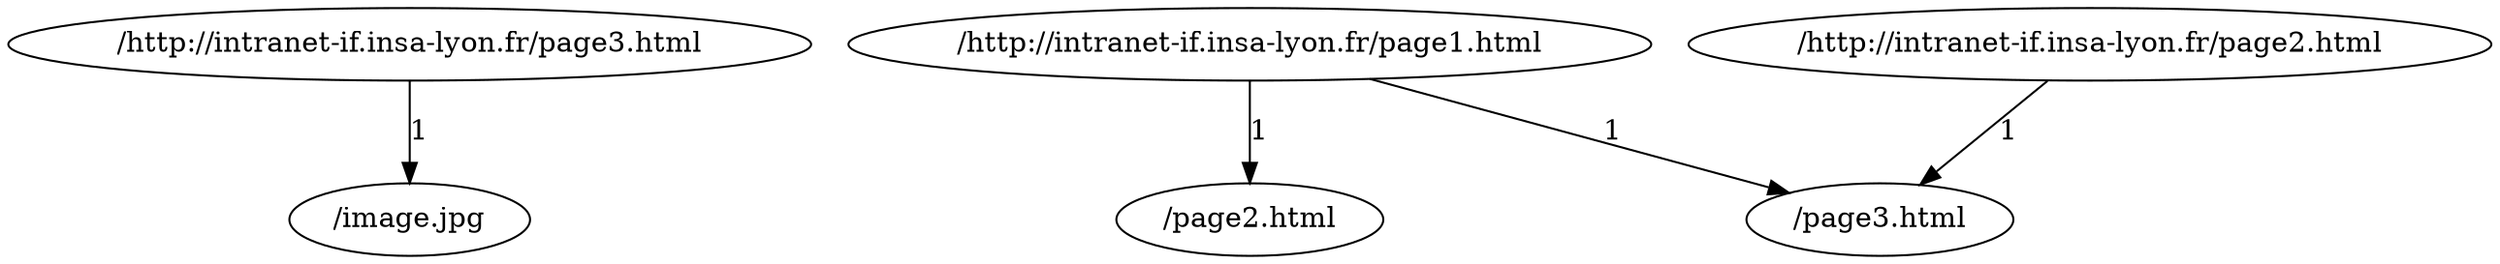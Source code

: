 digraph {
	node0 [label="/image.jpg"];
	node1 [label="/page2.html"];
	node2 [label="/page3.html"];
	node3 [label="/http://intranet-if.insa-lyon.fr/page3.html"];
	node4 [label="/http://intranet-if.insa-lyon.fr/page1.html"];
	node5 [label="/http://intranet-if.insa-lyon.fr/page2.html"];
	node3 -> node0 [label="1"];
	node4 -> node1 [label="1"];
	node4 -> node2 [label="1"];
	node5 -> node2 [label="1"];
}
